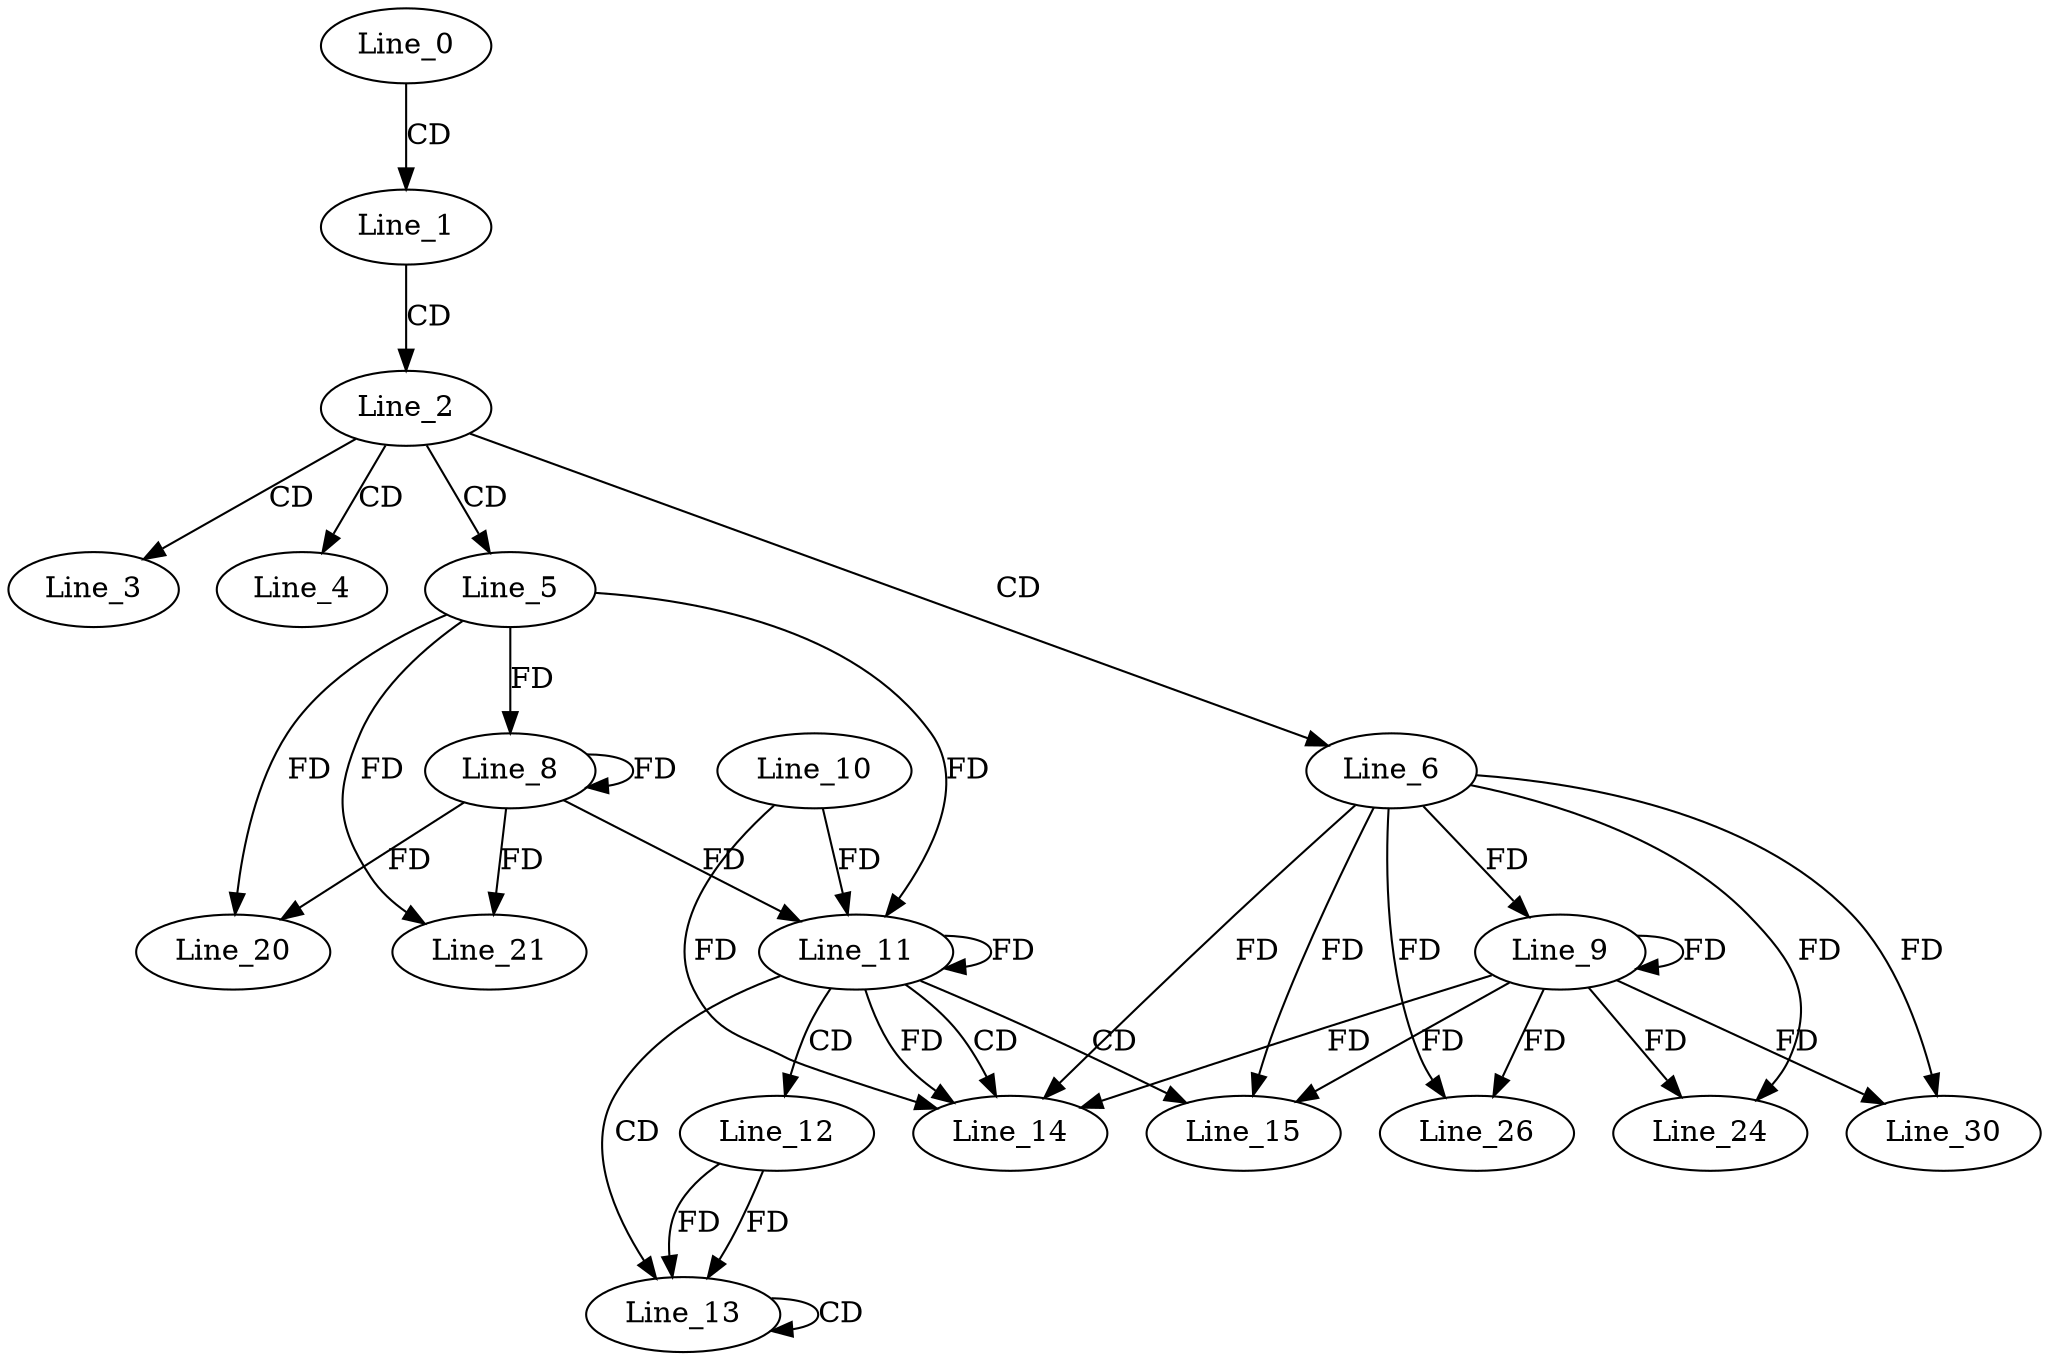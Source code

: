 digraph G {
  Line_0;
  Line_1;
  Line_2;
  Line_3;
  Line_4;
  Line_4;
  Line_5;
  Line_6;
  Line_8;
  Line_9;
  Line_11;
  Line_10;
  Line_11;
  Line_11;
  Line_12;
  Line_13;
  Line_13;
  Line_14;
  Line_15;
  Line_20;
  Line_21;
  Line_24;
  Line_26;
  Line_30;
  Line_0 -> Line_1 [ label="CD" ];
  Line_1 -> Line_2 [ label="CD" ];
  Line_2 -> Line_3 [ label="CD" ];
  Line_2 -> Line_4 [ label="CD" ];
  Line_2 -> Line_5 [ label="CD" ];
  Line_2 -> Line_6 [ label="CD" ];
  Line_5 -> Line_8 [ label="FD" ];
  Line_8 -> Line_8 [ label="FD" ];
  Line_6 -> Line_9 [ label="FD" ];
  Line_9 -> Line_9 [ label="FD" ];
  Line_11 -> Line_11 [ label="FD" ];
  Line_10 -> Line_11 [ label="FD" ];
  Line_5 -> Line_11 [ label="FD" ];
  Line_8 -> Line_11 [ label="FD" ];
  Line_11 -> Line_12 [ label="CD" ];
  Line_11 -> Line_13 [ label="CD" ];
  Line_12 -> Line_13 [ label="FD" ];
  Line_13 -> Line_13 [ label="CD" ];
  Line_12 -> Line_13 [ label="FD" ];
  Line_11 -> Line_14 [ label="CD" ];
  Line_6 -> Line_14 [ label="FD" ];
  Line_9 -> Line_14 [ label="FD" ];
  Line_11 -> Line_14 [ label="FD" ];
  Line_10 -> Line_14 [ label="FD" ];
  Line_11 -> Line_15 [ label="CD" ];
  Line_6 -> Line_15 [ label="FD" ];
  Line_9 -> Line_15 [ label="FD" ];
  Line_5 -> Line_20 [ label="FD" ];
  Line_8 -> Line_20 [ label="FD" ];
  Line_5 -> Line_21 [ label="FD" ];
  Line_8 -> Line_21 [ label="FD" ];
  Line_6 -> Line_24 [ label="FD" ];
  Line_9 -> Line_24 [ label="FD" ];
  Line_6 -> Line_26 [ label="FD" ];
  Line_9 -> Line_26 [ label="FD" ];
  Line_6 -> Line_30 [ label="FD" ];
  Line_9 -> Line_30 [ label="FD" ];
}

